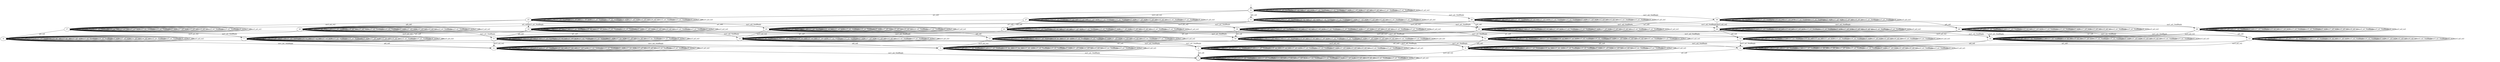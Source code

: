 digraph T2 {
0 [label="0"];
1 [label="1", shape=doublecircle];
2 [label="2"];
3 [label="3"];
4 [label="4"];
5 [label="5"];
6 [label="6"];
7 [label="7"];
8 [label="8"];
9 [label="9"];
10 [label="10"];
11 [label="11"];
12 [label="12"];
13 [label="13"];
14 [label="14"];
15 [label="15"];
16 [label="16"];
17 [label="17"];
18 [label="18"];
19 [label="19"];
20 [label="20"];
21 [label="21"];
22 [label="22"];
23 [label="23"];
24 [label="24"];
25 [label="25"];
26 [label="26"];
27 [label="27"];
28 [label="28"];
29 [label="29"];
30 [label="30"];
31 [label="31"];
0 -> 0  [label="ai4_ce6"];
0 -> 22  [label="usr1_ai1_VoidReply"];
0 -> 0  [label="ai1_ce1"];
0 -> 0  [label="usr3_ai3_re1"];
0 -> 28  [label="usr1_ai2_VoidReply"];
0 -> 0  [label="ai3_ce1"];
0 -> 0  [label="usr1_ai3_VoidReply"];
0 -> 0  [label="usr4_ai2_re2"];
0 -> 21  [label="usr3_ai2_re2"];
0 -> 0  [label="usr1_ai3_re10"];
0 -> 0  [label="usr3_ai2_VoidReply"];
0 -> 0  [label="usr4_ai2_VoidReply"];
0 -> 0  [label="ai3_ce20"];
0 -> 0  [label="usr1_ai3_re24"];
0 -> 0  [label="usr2_ai3_re2"];
0 -> 0  [label="usr4_ai2_re1"];
0 -> 0  [label="usr2_ai1_VoidReply"];
0 -> 0  [label="usr3_ai1_VoidReply"];
0 -> 0  [label="ai4_ce13"];
0 -> 20  [label="ai1_ce9"];
0 -> 0  [label="usr3_ai3_re3"];
1 -> 1  [label="ai4_ce6"];
1 -> 1  [label="usr1_ai1_VoidReply"];
1 -> 1  [label="ai1_ce1"];
1 -> 1  [label="usr3_ai3_re1"];
1 -> 1  [label="usr1_ai2_VoidReply"];
1 -> 1  [label="ai3_ce1"];
1 -> 1  [label="usr1_ai3_VoidReply"];
1 -> 1  [label="usr4_ai2_re2"];
1 -> 1  [label="usr3_ai2_re2"];
1 -> 1  [label="usr1_ai3_re10"];
1 -> 1  [label="usr3_ai2_VoidReply"];
1 -> 1  [label="usr4_ai2_VoidReply"];
1 -> 1  [label="ai3_ce20"];
1 -> 1  [label="usr1_ai3_re24"];
1 -> 1  [label="usr2_ai3_re2"];
1 -> 1  [label="usr4_ai2_re1"];
1 -> 1  [label="usr2_ai1_VoidReply"];
1 -> 1  [label="usr3_ai1_VoidReply"];
1 -> 1  [label="ai4_ce13"];
1 -> 1  [label="ai1_ce9"];
1 -> 1  [label="usr3_ai3_re3"];
2 -> 1  [label="ai4_ce6"];
2 -> 2  [label="usr1_ai1_VoidReply"];
2 -> 2  [label="ai1_ce1"];
2 -> 2  [label="usr3_ai3_re1"];
2 -> 2  [label="usr1_ai2_VoidReply"];
2 -> 2  [label="ai3_ce1"];
2 -> 2  [label="usr1_ai3_VoidReply"];
2 -> 2  [label="usr4_ai2_re2"];
2 -> 2  [label="usr3_ai2_re2"];
2 -> 2  [label="usr1_ai3_re10"];
2 -> 2  [label="usr3_ai2_VoidReply"];
2 -> 2  [label="usr4_ai2_VoidReply"];
2 -> 2  [label="ai3_ce20"];
2 -> 2  [label="usr1_ai3_re24"];
2 -> 2  [label="usr2_ai3_re2"];
2 -> 2  [label="usr4_ai2_re1"];
2 -> 2  [label="usr2_ai1_VoidReply"];
2 -> 2  [label="usr3_ai1_VoidReply"];
2 -> 2  [label="ai4_ce13"];
2 -> 2  [label="ai1_ce9"];
2 -> 2  [label="usr3_ai3_re3"];
3 -> 3  [label="ai4_ce6"];
3 -> 1  [label="usr1_ai1_VoidReply"];
3 -> 3  [label="ai1_ce1"];
3 -> 3  [label="usr3_ai3_re1"];
3 -> 3  [label="usr1_ai2_VoidReply"];
3 -> 3  [label="ai3_ce1"];
3 -> 3  [label="usr1_ai3_VoidReply"];
3 -> 3  [label="usr4_ai2_re2"];
3 -> 3  [label="usr3_ai2_re2"];
3 -> 3  [label="usr1_ai3_re10"];
3 -> 3  [label="usr3_ai2_VoidReply"];
3 -> 3  [label="usr4_ai2_VoidReply"];
3 -> 3  [label="ai3_ce20"];
3 -> 3  [label="usr1_ai3_re24"];
3 -> 3  [label="usr2_ai3_re2"];
3 -> 3  [label="usr4_ai2_re1"];
3 -> 3  [label="usr2_ai1_VoidReply"];
3 -> 3  [label="usr3_ai1_VoidReply"];
3 -> 3  [label="ai4_ce13"];
3 -> 3  [label="ai1_ce9"];
3 -> 3  [label="usr3_ai3_re3"];
4 -> 4  [label="ai4_ce6"];
4 -> 4  [label="usr1_ai1_VoidReply"];
4 -> 4  [label="ai1_ce1"];
4 -> 4  [label="usr3_ai3_re1"];
4 -> 1  [label="usr1_ai2_VoidReply"];
4 -> 4  [label="ai3_ce1"];
4 -> 4  [label="usr1_ai3_VoidReply"];
4 -> 4  [label="usr4_ai2_re2"];
4 -> 4  [label="usr3_ai2_re2"];
4 -> 4  [label="usr1_ai3_re10"];
4 -> 4  [label="usr3_ai2_VoidReply"];
4 -> 4  [label="usr4_ai2_VoidReply"];
4 -> 4  [label="ai3_ce20"];
4 -> 4  [label="usr1_ai3_re24"];
4 -> 4  [label="usr2_ai3_re2"];
4 -> 4  [label="usr4_ai2_re1"];
4 -> 4  [label="usr2_ai1_VoidReply"];
4 -> 4  [label="usr3_ai1_VoidReply"];
4 -> 4  [label="ai4_ce13"];
4 -> 4  [label="ai1_ce9"];
4 -> 4  [label="usr3_ai3_re3"];
5 -> 5  [label="ai4_ce6"];
5 -> 5  [label="usr1_ai1_VoidReply"];
5 -> 5  [label="ai1_ce1"];
5 -> 5  [label="usr3_ai3_re1"];
5 -> 5  [label="usr1_ai2_VoidReply"];
5 -> 5  [label="ai3_ce1"];
5 -> 5  [label="usr1_ai3_VoidReply"];
5 -> 5  [label="usr4_ai2_re2"];
5 -> 1  [label="usr3_ai2_re2"];
5 -> 5  [label="usr1_ai3_re10"];
5 -> 5  [label="usr3_ai2_VoidReply"];
5 -> 5  [label="usr4_ai2_VoidReply"];
5 -> 5  [label="ai3_ce20"];
5 -> 5  [label="usr1_ai3_re24"];
5 -> 5  [label="usr2_ai3_re2"];
5 -> 5  [label="usr4_ai2_re1"];
5 -> 5  [label="usr2_ai1_VoidReply"];
5 -> 5  [label="usr3_ai1_VoidReply"];
5 -> 5  [label="ai4_ce13"];
5 -> 5  [label="ai1_ce9"];
5 -> 5  [label="usr3_ai3_re3"];
6 -> 6  [label="ai4_ce6"];
6 -> 6  [label="usr1_ai1_VoidReply"];
6 -> 6  [label="ai1_ce1"];
6 -> 6  [label="usr3_ai3_re1"];
6 -> 6  [label="usr1_ai2_VoidReply"];
6 -> 6  [label="ai3_ce1"];
6 -> 6  [label="usr1_ai3_VoidReply"];
6 -> 6  [label="usr4_ai2_re2"];
6 -> 6  [label="usr3_ai2_re2"];
6 -> 6  [label="usr1_ai3_re10"];
6 -> 6  [label="usr3_ai2_VoidReply"];
6 -> 6  [label="usr4_ai2_VoidReply"];
6 -> 6  [label="ai3_ce20"];
6 -> 6  [label="usr1_ai3_re24"];
6 -> 6  [label="usr2_ai3_re2"];
6 -> 6  [label="usr4_ai2_re1"];
6 -> 6  [label="usr2_ai1_VoidReply"];
6 -> 6  [label="usr3_ai1_VoidReply"];
6 -> 6  [label="ai4_ce13"];
6 -> 1  [label="ai1_ce9"];
6 -> 6  [label="usr3_ai3_re3"];
7 -> 4  [label="ai4_ce6"];
7 -> 7  [label="usr1_ai1_VoidReply"];
7 -> 7  [label="ai1_ce1"];
7 -> 7  [label="usr3_ai3_re1"];
7 -> 2  [label="usr1_ai2_VoidReply"];
7 -> 7  [label="ai3_ce1"];
7 -> 7  [label="usr1_ai3_VoidReply"];
7 -> 7  [label="usr4_ai2_re2"];
7 -> 7  [label="usr3_ai2_re2"];
7 -> 7  [label="usr1_ai3_re10"];
7 -> 7  [label="usr3_ai2_VoidReply"];
7 -> 7  [label="usr4_ai2_VoidReply"];
7 -> 7  [label="ai3_ce20"];
7 -> 7  [label="usr1_ai3_re24"];
7 -> 7  [label="usr2_ai3_re2"];
7 -> 7  [label="usr4_ai2_re1"];
7 -> 7  [label="usr2_ai1_VoidReply"];
7 -> 7  [label="usr3_ai1_VoidReply"];
7 -> 7  [label="ai4_ce13"];
7 -> 7  [label="ai1_ce9"];
7 -> 7  [label="usr3_ai3_re3"];
8 -> 8  [label="ai4_ce6"];
8 -> 4  [label="usr1_ai1_VoidReply"];
8 -> 8  [label="ai1_ce1"];
8 -> 8  [label="usr3_ai3_re1"];
8 -> 3  [label="usr1_ai2_VoidReply"];
8 -> 8  [label="ai3_ce1"];
8 -> 8  [label="usr1_ai3_VoidReply"];
8 -> 8  [label="usr4_ai2_re2"];
8 -> 8  [label="usr3_ai2_re2"];
8 -> 8  [label="usr1_ai3_re10"];
8 -> 8  [label="usr3_ai2_VoidReply"];
8 -> 8  [label="usr4_ai2_VoidReply"];
8 -> 8  [label="ai3_ce20"];
8 -> 8  [label="usr1_ai3_re24"];
8 -> 8  [label="usr2_ai3_re2"];
8 -> 8  [label="usr4_ai2_re1"];
8 -> 8  [label="usr2_ai1_VoidReply"];
8 -> 8  [label="usr3_ai1_VoidReply"];
8 -> 8  [label="ai4_ce13"];
8 -> 8  [label="ai1_ce9"];
8 -> 8  [label="usr3_ai3_re3"];
9 -> 9  [label="ai4_ce6"];
9 -> 9  [label="usr1_ai1_VoidReply"];
9 -> 9  [label="ai1_ce1"];
9 -> 9  [label="usr3_ai3_re1"];
9 -> 5  [label="usr1_ai2_VoidReply"];
9 -> 9  [label="ai3_ce1"];
9 -> 9  [label="usr1_ai3_VoidReply"];
9 -> 9  [label="usr4_ai2_re2"];
9 -> 4  [label="usr3_ai2_re2"];
9 -> 9  [label="usr1_ai3_re10"];
9 -> 9  [label="usr3_ai2_VoidReply"];
9 -> 9  [label="usr4_ai2_VoidReply"];
9 -> 9  [label="ai3_ce20"];
9 -> 9  [label="usr1_ai3_re24"];
9 -> 9  [label="usr2_ai3_re2"];
9 -> 9  [label="usr4_ai2_re1"];
9 -> 9  [label="usr2_ai1_VoidReply"];
9 -> 9  [label="usr3_ai1_VoidReply"];
9 -> 9  [label="ai4_ce13"];
9 -> 9  [label="ai1_ce9"];
9 -> 9  [label="usr3_ai3_re3"];
10 -> 10  [label="ai4_ce6"];
10 -> 10  [label="usr1_ai1_VoidReply"];
10 -> 10  [label="ai1_ce1"];
10 -> 10  [label="usr3_ai3_re1"];
10 -> 6  [label="usr1_ai2_VoidReply"];
10 -> 10  [label="ai3_ce1"];
10 -> 10  [label="usr1_ai3_VoidReply"];
10 -> 10  [label="usr4_ai2_re2"];
10 -> 10  [label="usr3_ai2_re2"];
10 -> 10  [label="usr1_ai3_re10"];
10 -> 10  [label="usr3_ai2_VoidReply"];
10 -> 10  [label="usr4_ai2_VoidReply"];
10 -> 10  [label="ai3_ce20"];
10 -> 10  [label="usr1_ai3_re24"];
10 -> 10  [label="usr2_ai3_re2"];
10 -> 10  [label="usr4_ai2_re1"];
10 -> 10  [label="usr2_ai1_VoidReply"];
10 -> 10  [label="usr3_ai1_VoidReply"];
10 -> 10  [label="ai4_ce13"];
10 -> 4  [label="ai1_ce9"];
10 -> 10  [label="usr3_ai3_re3"];
11 -> 5  [label="ai4_ce6"];
11 -> 11  [label="usr1_ai1_VoidReply"];
11 -> 11  [label="ai1_ce1"];
11 -> 11  [label="usr3_ai3_re1"];
11 -> 11  [label="usr1_ai2_VoidReply"];
11 -> 11  [label="ai3_ce1"];
11 -> 11  [label="usr1_ai3_VoidReply"];
11 -> 11  [label="usr4_ai2_re2"];
11 -> 2  [label="usr3_ai2_re2"];
11 -> 11  [label="usr1_ai3_re10"];
11 -> 11  [label="usr3_ai2_VoidReply"];
11 -> 11  [label="usr4_ai2_VoidReply"];
11 -> 11  [label="ai3_ce20"];
11 -> 11  [label="usr1_ai3_re24"];
11 -> 11  [label="usr2_ai3_re2"];
11 -> 11  [label="usr4_ai2_re1"];
11 -> 11  [label="usr2_ai1_VoidReply"];
11 -> 11  [label="usr3_ai1_VoidReply"];
11 -> 11  [label="ai4_ce13"];
11 -> 11  [label="ai1_ce9"];
11 -> 11  [label="usr3_ai3_re3"];
12 -> 12  [label="ai4_ce6"];
12 -> 5  [label="usr1_ai1_VoidReply"];
12 -> 12  [label="ai1_ce1"];
12 -> 12  [label="usr3_ai3_re1"];
12 -> 12  [label="usr1_ai2_VoidReply"];
12 -> 12  [label="ai3_ce1"];
12 -> 12  [label="usr1_ai3_VoidReply"];
12 -> 12  [label="usr4_ai2_re2"];
12 -> 3  [label="usr3_ai2_re2"];
12 -> 12  [label="usr1_ai3_re10"];
12 -> 12  [label="usr3_ai2_VoidReply"];
12 -> 12  [label="usr4_ai2_VoidReply"];
12 -> 12  [label="ai3_ce20"];
12 -> 12  [label="usr1_ai3_re24"];
12 -> 12  [label="usr2_ai3_re2"];
12 -> 12  [label="usr4_ai2_re1"];
12 -> 12  [label="usr2_ai1_VoidReply"];
12 -> 12  [label="usr3_ai1_VoidReply"];
12 -> 12  [label="ai4_ce13"];
12 -> 12  [label="ai1_ce9"];
12 -> 12  [label="usr3_ai3_re3"];
13 -> 13  [label="ai4_ce6"];
13 -> 13  [label="usr1_ai1_VoidReply"];
13 -> 13  [label="ai1_ce1"];
13 -> 13  [label="usr3_ai3_re1"];
13 -> 13  [label="usr1_ai2_VoidReply"];
13 -> 13  [label="ai3_ce1"];
13 -> 13  [label="usr1_ai3_VoidReply"];
13 -> 13  [label="usr4_ai2_re2"];
13 -> 6  [label="usr3_ai2_re2"];
13 -> 13  [label="usr1_ai3_re10"];
13 -> 13  [label="usr3_ai2_VoidReply"];
13 -> 13  [label="usr4_ai2_VoidReply"];
13 -> 13  [label="ai3_ce20"];
13 -> 13  [label="usr1_ai3_re24"];
13 -> 13  [label="usr2_ai3_re2"];
13 -> 13  [label="usr4_ai2_re1"];
13 -> 13  [label="usr2_ai1_VoidReply"];
13 -> 13  [label="usr3_ai1_VoidReply"];
13 -> 13  [label="ai4_ce13"];
13 -> 5  [label="ai1_ce9"];
13 -> 13  [label="usr3_ai3_re3"];
14 -> 3  [label="ai4_ce6"];
14 -> 2  [label="usr1_ai1_VoidReply"];
14 -> 14  [label="ai1_ce1"];
14 -> 14  [label="usr3_ai3_re1"];
14 -> 14  [label="usr1_ai2_VoidReply"];
14 -> 14  [label="ai3_ce1"];
14 -> 14  [label="usr1_ai3_VoidReply"];
14 -> 14  [label="usr4_ai2_re2"];
14 -> 14  [label="usr3_ai2_re2"];
14 -> 14  [label="usr1_ai3_re10"];
14 -> 14  [label="usr3_ai2_VoidReply"];
14 -> 14  [label="usr4_ai2_VoidReply"];
14 -> 14  [label="ai3_ce20"];
14 -> 14  [label="usr1_ai3_re24"];
14 -> 14  [label="usr2_ai3_re2"];
14 -> 14  [label="usr4_ai2_re1"];
14 -> 14  [label="usr2_ai1_VoidReply"];
14 -> 14  [label="usr3_ai1_VoidReply"];
14 -> 14  [label="ai4_ce13"];
14 -> 14  [label="ai1_ce9"];
14 -> 14  [label="usr3_ai3_re3"];
15 -> 15  [label="ai4_ce6"];
15 -> 6  [label="usr1_ai1_VoidReply"];
15 -> 15  [label="ai1_ce1"];
15 -> 15  [label="usr3_ai3_re1"];
15 -> 15  [label="usr1_ai2_VoidReply"];
15 -> 15  [label="ai3_ce1"];
15 -> 15  [label="usr1_ai3_VoidReply"];
15 -> 15  [label="usr4_ai2_re2"];
15 -> 15  [label="usr3_ai2_re2"];
15 -> 15  [label="usr1_ai3_re10"];
15 -> 15  [label="usr3_ai2_VoidReply"];
15 -> 15  [label="usr4_ai2_VoidReply"];
15 -> 15  [label="ai3_ce20"];
15 -> 15  [label="usr1_ai3_re24"];
15 -> 15  [label="usr2_ai3_re2"];
15 -> 15  [label="usr4_ai2_re1"];
15 -> 15  [label="usr2_ai1_VoidReply"];
15 -> 15  [label="usr3_ai1_VoidReply"];
15 -> 15  [label="ai4_ce13"];
15 -> 3  [label="ai1_ce9"];
15 -> 15  [label="usr3_ai3_re3"];
16 -> 6  [label="ai4_ce6"];
16 -> 16  [label="usr1_ai1_VoidReply"];
16 -> 16  [label="ai1_ce1"];
16 -> 16  [label="usr3_ai3_re1"];
16 -> 16  [label="usr1_ai2_VoidReply"];
16 -> 16  [label="ai3_ce1"];
16 -> 16  [label="usr1_ai3_VoidReply"];
16 -> 16  [label="usr4_ai2_re2"];
16 -> 16  [label="usr3_ai2_re2"];
16 -> 16  [label="usr1_ai3_re10"];
16 -> 16  [label="usr3_ai2_VoidReply"];
16 -> 16  [label="usr4_ai2_VoidReply"];
16 -> 16  [label="ai3_ce20"];
16 -> 16  [label="usr1_ai3_re24"];
16 -> 16  [label="usr2_ai3_re2"];
16 -> 16  [label="usr4_ai2_re1"];
16 -> 16  [label="usr2_ai1_VoidReply"];
16 -> 16  [label="usr3_ai1_VoidReply"];
16 -> 16  [label="ai4_ce13"];
16 -> 2  [label="ai1_ce9"];
16 -> 16  [label="usr3_ai3_re3"];
17 -> 8  [label="ai4_ce6"];
17 -> 7  [label="usr1_ai1_VoidReply"];
17 -> 17  [label="ai1_ce1"];
17 -> 17  [label="usr3_ai3_re1"];
17 -> 14  [label="usr1_ai2_VoidReply"];
17 -> 17  [label="ai3_ce1"];
17 -> 17  [label="usr1_ai3_VoidReply"];
17 -> 17  [label="usr4_ai2_re2"];
17 -> 17  [label="usr3_ai2_re2"];
17 -> 17  [label="usr1_ai3_re10"];
17 -> 17  [label="usr3_ai2_VoidReply"];
17 -> 17  [label="usr4_ai2_VoidReply"];
17 -> 17  [label="ai3_ce20"];
17 -> 17  [label="usr1_ai3_re24"];
17 -> 17  [label="usr2_ai3_re2"];
17 -> 17  [label="usr4_ai2_re1"];
17 -> 17  [label="usr2_ai1_VoidReply"];
17 -> 17  [label="usr3_ai1_VoidReply"];
17 -> 17  [label="ai4_ce13"];
17 -> 17  [label="ai1_ce9"];
17 -> 17  [label="usr3_ai3_re3"];
18 -> 9  [label="ai4_ce6"];
18 -> 18  [label="usr1_ai1_VoidReply"];
18 -> 18  [label="ai1_ce1"];
18 -> 18  [label="usr3_ai3_re1"];
18 -> 11  [label="usr1_ai2_VoidReply"];
18 -> 18  [label="ai3_ce1"];
18 -> 18  [label="usr1_ai3_VoidReply"];
18 -> 18  [label="usr4_ai2_re2"];
18 -> 7  [label="usr3_ai2_re2"];
18 -> 18  [label="usr1_ai3_re10"];
18 -> 18  [label="usr3_ai2_VoidReply"];
18 -> 18  [label="usr4_ai2_VoidReply"];
18 -> 18  [label="ai3_ce20"];
18 -> 18  [label="usr1_ai3_re24"];
18 -> 18  [label="usr2_ai3_re2"];
18 -> 18  [label="usr4_ai2_re1"];
18 -> 18  [label="usr2_ai1_VoidReply"];
18 -> 18  [label="usr3_ai1_VoidReply"];
18 -> 18  [label="ai4_ce13"];
18 -> 18  [label="ai1_ce9"];
18 -> 18  [label="usr3_ai3_re3"];
19 -> 10  [label="ai4_ce6"];
19 -> 19  [label="usr1_ai1_VoidReply"];
19 -> 19  [label="ai1_ce1"];
19 -> 19  [label="usr3_ai3_re1"];
19 -> 16  [label="usr1_ai2_VoidReply"];
19 -> 19  [label="ai3_ce1"];
19 -> 19  [label="usr1_ai3_VoidReply"];
19 -> 19  [label="usr4_ai2_re2"];
19 -> 19  [label="usr3_ai2_re2"];
19 -> 19  [label="usr1_ai3_re10"];
19 -> 19  [label="usr3_ai2_VoidReply"];
19 -> 19  [label="usr4_ai2_VoidReply"];
19 -> 19  [label="ai3_ce20"];
19 -> 19  [label="usr1_ai3_re24"];
19 -> 19  [label="usr2_ai3_re2"];
19 -> 19  [label="usr4_ai2_re1"];
19 -> 19  [label="usr2_ai1_VoidReply"];
19 -> 19  [label="usr3_ai1_VoidReply"];
19 -> 19  [label="ai4_ce13"];
19 -> 7  [label="ai1_ce9"];
19 -> 19  [label="usr3_ai3_re3"];
20 -> 20  [label="ai4_ce6"];
20 -> 9  [label="usr1_ai1_VoidReply"];
20 -> 20  [label="ai1_ce1"];
20 -> 20  [label="usr3_ai3_re1"];
20 -> 12  [label="usr1_ai2_VoidReply"];
20 -> 20  [label="ai3_ce1"];
20 -> 20  [label="usr1_ai3_VoidReply"];
20 -> 20  [label="usr4_ai2_re2"];
20 -> 8  [label="usr3_ai2_re2"];
20 -> 20  [label="usr1_ai3_re10"];
20 -> 20  [label="usr3_ai2_VoidReply"];
20 -> 20  [label="usr4_ai2_VoidReply"];
20 -> 20  [label="ai3_ce20"];
20 -> 20  [label="usr1_ai3_re24"];
20 -> 20  [label="usr2_ai3_re2"];
20 -> 20  [label="usr4_ai2_re1"];
20 -> 20  [label="usr2_ai1_VoidReply"];
20 -> 20  [label="usr3_ai1_VoidReply"];
20 -> 20  [label="ai4_ce13"];
20 -> 20  [label="ai1_ce9"];
20 -> 20  [label="usr3_ai3_re3"];
21 -> 21  [label="ai4_ce6"];
21 -> 10  [label="usr1_ai1_VoidReply"];
21 -> 21  [label="ai1_ce1"];
21 -> 21  [label="usr3_ai3_re1"];
21 -> 15  [label="usr1_ai2_VoidReply"];
21 -> 21  [label="ai3_ce1"];
21 -> 21  [label="usr1_ai3_VoidReply"];
21 -> 21  [label="usr4_ai2_re2"];
21 -> 21  [label="usr3_ai2_re2"];
21 -> 21  [label="usr1_ai3_re10"];
21 -> 21  [label="usr3_ai2_VoidReply"];
21 -> 21  [label="usr4_ai2_VoidReply"];
21 -> 21  [label="ai3_ce20"];
21 -> 21  [label="usr1_ai3_re24"];
21 -> 21  [label="usr2_ai3_re2"];
21 -> 21  [label="usr4_ai2_re1"];
21 -> 21  [label="usr2_ai1_VoidReply"];
21 -> 21  [label="usr3_ai1_VoidReply"];
21 -> 21  [label="ai4_ce13"];
21 -> 8  [label="ai1_ce9"];
21 -> 21  [label="usr3_ai3_re3"];
22 -> 22  [label="ai4_ce6"];
22 -> 22  [label="usr1_ai1_VoidReply"];
22 -> 22  [label="ai1_ce1"];
22 -> 22  [label="usr3_ai3_re1"];
22 -> 13  [label="usr1_ai2_VoidReply"];
22 -> 22  [label="ai3_ce1"];
22 -> 22  [label="usr1_ai3_VoidReply"];
22 -> 22  [label="usr4_ai2_re2"];
22 -> 10  [label="usr3_ai2_re2"];
22 -> 22  [label="usr1_ai3_re10"];
22 -> 22  [label="usr3_ai2_VoidReply"];
22 -> 22  [label="usr4_ai2_VoidReply"];
22 -> 22  [label="ai3_ce20"];
22 -> 22  [label="usr1_ai3_re24"];
22 -> 22  [label="usr2_ai3_re2"];
22 -> 22  [label="usr4_ai2_re1"];
22 -> 22  [label="usr2_ai1_VoidReply"];
22 -> 22  [label="usr3_ai1_VoidReply"];
22 -> 22  [label="ai4_ce13"];
22 -> 9  [label="ai1_ce9"];
22 -> 22  [label="usr3_ai3_re3"];
23 -> 12  [label="ai4_ce6"];
23 -> 11  [label="usr1_ai1_VoidReply"];
23 -> 23  [label="ai1_ce1"];
23 -> 23  [label="usr3_ai3_re1"];
23 -> 23  [label="usr1_ai2_VoidReply"];
23 -> 23  [label="ai3_ce1"];
23 -> 23  [label="usr1_ai3_VoidReply"];
23 -> 23  [label="usr4_ai2_re2"];
23 -> 14  [label="usr3_ai2_re2"];
23 -> 23  [label="usr1_ai3_re10"];
23 -> 23  [label="usr3_ai2_VoidReply"];
23 -> 23  [label="usr4_ai2_VoidReply"];
23 -> 23  [label="ai3_ce20"];
23 -> 23  [label="usr1_ai3_re24"];
23 -> 23  [label="usr2_ai3_re2"];
23 -> 23  [label="usr4_ai2_re1"];
23 -> 23  [label="usr2_ai1_VoidReply"];
23 -> 23  [label="usr3_ai1_VoidReply"];
23 -> 23  [label="ai4_ce13"];
23 -> 23  [label="ai1_ce9"];
23 -> 23  [label="usr3_ai3_re3"];
24 -> 15  [label="ai4_ce6"];
24 -> 16  [label="usr1_ai1_VoidReply"];
24 -> 24  [label="ai1_ce1"];
24 -> 24  [label="usr3_ai3_re1"];
24 -> 24  [label="usr1_ai2_VoidReply"];
24 -> 24  [label="ai3_ce1"];
24 -> 24  [label="usr1_ai3_VoidReply"];
24 -> 24  [label="usr4_ai2_re2"];
24 -> 24  [label="usr3_ai2_re2"];
24 -> 24  [label="usr1_ai3_re10"];
24 -> 24  [label="usr3_ai2_VoidReply"];
24 -> 24  [label="usr4_ai2_VoidReply"];
24 -> 24  [label="ai3_ce20"];
24 -> 24  [label="usr1_ai3_re24"];
24 -> 24  [label="usr2_ai3_re2"];
24 -> 24  [label="usr4_ai2_re1"];
24 -> 24  [label="usr2_ai1_VoidReply"];
24 -> 24  [label="usr3_ai1_VoidReply"];
24 -> 24  [label="ai4_ce13"];
24 -> 14  [label="ai1_ce9"];
24 -> 24  [label="usr3_ai3_re3"];
25 -> 20  [label="ai4_ce6"];
25 -> 18  [label="usr1_ai1_VoidReply"];
25 -> 25  [label="ai1_ce1"];
25 -> 25  [label="usr3_ai3_re1"];
25 -> 23  [label="usr1_ai2_VoidReply"];
25 -> 25  [label="ai3_ce1"];
25 -> 25  [label="usr1_ai3_VoidReply"];
25 -> 25  [label="usr4_ai2_re2"];
25 -> 17  [label="usr3_ai2_re2"];
25 -> 25  [label="usr1_ai3_re10"];
25 -> 25  [label="usr3_ai2_VoidReply"];
25 -> 25  [label="usr4_ai2_VoidReply"];
25 -> 25  [label="ai3_ce20"];
25 -> 25  [label="usr1_ai3_re24"];
25 -> 25  [label="usr2_ai3_re2"];
25 -> 25  [label="usr4_ai2_re1"];
25 -> 25  [label="usr2_ai1_VoidReply"];
25 -> 25  [label="usr3_ai1_VoidReply"];
25 -> 25  [label="ai4_ce13"];
25 -> 25  [label="ai1_ce9"];
25 -> 25  [label="usr3_ai3_re3"];
26 -> 22  [label="ai4_ce6"];
26 -> 26  [label="usr1_ai1_VoidReply"];
26 -> 26  [label="ai1_ce1"];
26 -> 26  [label="usr3_ai3_re1"];
26 -> 29  [label="usr1_ai2_VoidReply"];
26 -> 26  [label="ai3_ce1"];
26 -> 26  [label="usr1_ai3_VoidReply"];
26 -> 26  [label="usr4_ai2_re2"];
26 -> 19  [label="usr3_ai2_re2"];
26 -> 26  [label="usr1_ai3_re10"];
26 -> 26  [label="usr3_ai2_VoidReply"];
26 -> 26  [label="usr4_ai2_VoidReply"];
26 -> 26  [label="ai3_ce20"];
26 -> 26  [label="usr1_ai3_re24"];
26 -> 26  [label="usr2_ai3_re2"];
26 -> 26  [label="usr4_ai2_re1"];
26 -> 26  [label="usr2_ai1_VoidReply"];
26 -> 26  [label="usr3_ai1_VoidReply"];
26 -> 26  [label="ai4_ce13"];
26 -> 18  [label="ai1_ce9"];
26 -> 26  [label="usr3_ai3_re3"];
27 -> 21  [label="ai4_ce6"];
27 -> 19  [label="usr1_ai1_VoidReply"];
27 -> 27  [label="ai1_ce1"];
27 -> 27  [label="usr3_ai3_re1"];
27 -> 24  [label="usr1_ai2_VoidReply"];
27 -> 27  [label="ai3_ce1"];
27 -> 27  [label="usr1_ai3_VoidReply"];
27 -> 27  [label="usr4_ai2_re2"];
27 -> 27  [label="usr3_ai2_re2"];
27 -> 27  [label="usr1_ai3_re10"];
27 -> 27  [label="usr3_ai2_VoidReply"];
27 -> 27  [label="usr4_ai2_VoidReply"];
27 -> 27  [label="ai3_ce20"];
27 -> 27  [label="usr1_ai3_re24"];
27 -> 27  [label="usr2_ai3_re2"];
27 -> 27  [label="usr4_ai2_re1"];
27 -> 27  [label="usr2_ai1_VoidReply"];
27 -> 27  [label="usr3_ai1_VoidReply"];
27 -> 27  [label="ai4_ce13"];
27 -> 17  [label="ai1_ce9"];
27 -> 27  [label="usr3_ai3_re3"];
28 -> 28  [label="ai4_ce6"];
28 -> 13  [label="usr1_ai1_VoidReply"];
28 -> 28  [label="ai1_ce1"];
28 -> 28  [label="usr3_ai3_re1"];
28 -> 28  [label="usr1_ai2_VoidReply"];
28 -> 28  [label="ai3_ce1"];
28 -> 28  [label="usr1_ai3_VoidReply"];
28 -> 28  [label="usr4_ai2_re2"];
28 -> 15  [label="usr3_ai2_re2"];
28 -> 28  [label="usr1_ai3_re10"];
28 -> 28  [label="usr3_ai2_VoidReply"];
28 -> 28  [label="usr4_ai2_VoidReply"];
28 -> 28  [label="ai3_ce20"];
28 -> 28  [label="usr1_ai3_re24"];
28 -> 28  [label="usr2_ai3_re2"];
28 -> 28  [label="usr4_ai2_re1"];
28 -> 28  [label="usr2_ai1_VoidReply"];
28 -> 28  [label="usr3_ai1_VoidReply"];
28 -> 28  [label="ai4_ce13"];
28 -> 12  [label="ai1_ce9"];
28 -> 28  [label="usr3_ai3_re3"];
29 -> 13  [label="ai4_ce6"];
29 -> 29  [label="usr1_ai1_VoidReply"];
29 -> 29  [label="ai1_ce1"];
29 -> 29  [label="usr3_ai3_re1"];
29 -> 29  [label="usr1_ai2_VoidReply"];
29 -> 29  [label="ai3_ce1"];
29 -> 29  [label="usr1_ai3_VoidReply"];
29 -> 29  [label="usr4_ai2_re2"];
29 -> 16  [label="usr3_ai2_re2"];
29 -> 29  [label="usr1_ai3_re10"];
29 -> 29  [label="usr3_ai2_VoidReply"];
29 -> 29  [label="usr4_ai2_VoidReply"];
29 -> 29  [label="ai3_ce20"];
29 -> 29  [label="usr1_ai3_re24"];
29 -> 29  [label="usr2_ai3_re2"];
29 -> 29  [label="usr4_ai2_re1"];
29 -> 29  [label="usr2_ai1_VoidReply"];
29 -> 29  [label="usr3_ai1_VoidReply"];
29 -> 29  [label="ai4_ce13"];
29 -> 11  [label="ai1_ce9"];
29 -> 29  [label="usr3_ai3_re3"];
30 -> 28  [label="ai4_ce6"];
30 -> 29  [label="usr1_ai1_VoidReply"];
30 -> 30  [label="ai1_ce1"];
30 -> 30  [label="usr3_ai3_re1"];
30 -> 30  [label="usr1_ai2_VoidReply"];
30 -> 30  [label="ai3_ce1"];
30 -> 30  [label="usr1_ai3_VoidReply"];
30 -> 30  [label="usr4_ai2_re2"];
30 -> 24  [label="usr3_ai2_re2"];
30 -> 30  [label="usr1_ai3_re10"];
30 -> 30  [label="usr3_ai2_VoidReply"];
30 -> 30  [label="usr4_ai2_VoidReply"];
30 -> 30  [label="ai3_ce20"];
30 -> 30  [label="usr1_ai3_re24"];
30 -> 30  [label="usr2_ai3_re2"];
30 -> 30  [label="usr4_ai2_re1"];
30 -> 30  [label="usr2_ai1_VoidReply"];
30 -> 30  [label="usr3_ai1_VoidReply"];
30 -> 30  [label="ai4_ce13"];
30 -> 23  [label="ai1_ce9"];
30 -> 30  [label="usr3_ai3_re3"];
31 -> 0  [label="ai4_ce6"];
31 -> 26  [label="usr1_ai1_VoidReply"];
31 -> 31  [label="ai1_ce1"];
31 -> 31  [label="usr3_ai3_re1"];
31 -> 30  [label="usr1_ai2_VoidReply"];
31 -> 31  [label="ai3_ce1"];
31 -> 31  [label="usr1_ai3_VoidReply"];
31 -> 31  [label="usr4_ai2_re2"];
31 -> 27  [label="usr3_ai2_re2"];
31 -> 31  [label="usr1_ai3_re10"];
31 -> 31  [label="usr3_ai2_VoidReply"];
31 -> 31  [label="usr4_ai2_VoidReply"];
31 -> 31  [label="ai3_ce20"];
31 -> 31  [label="usr1_ai3_re24"];
31 -> 31  [label="usr2_ai3_re2"];
31 -> 31  [label="usr4_ai2_re1"];
31 -> 31  [label="usr2_ai1_VoidReply"];
31 -> 31  [label="usr3_ai1_VoidReply"];
31 -> 31  [label="ai4_ce13"];
31 -> 25  [label="ai1_ce9"];
31 -> 31  [label="usr3_ai3_re3"];
__start0 [label="", shape=none];
__start0 -> 31  [label=""];
}
